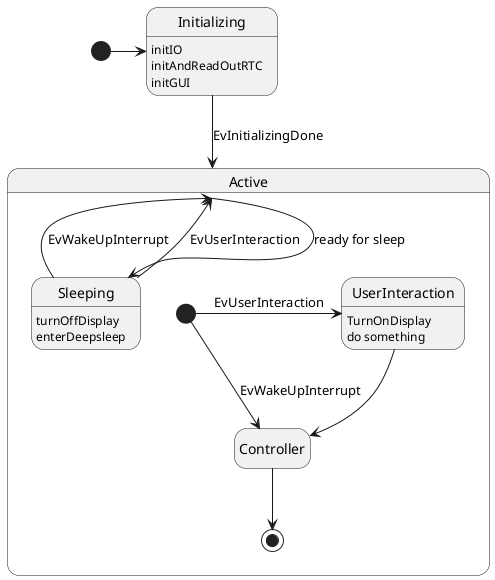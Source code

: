 @startuml
hide empty description
[*] -> Initializing
Initializing : initIO
Initializing : initAndReadOutRTC
Initializing : initGUI
Initializing -down-> Active : EvInitializingDone

state Active{

    [*] ->Controller : EvWakeUpInterrupt
    [*] ->UserInteraction : EvUserInteraction

    state UserInteraction{
    UserInteraction : TurnOnDisplay
    UserInteraction : do something
    UserInteraction --> Controller
    }
    
    Controller -down-> [*]
    Active --> Sleeping : ready for sleep
}


state Sleeping{
    Sleeping : turnOffDisplay
    Sleeping : enterDeepsleep

    Sleeping -left-> Active : EvWakeUpInterrupt
    Sleeping -left-> Active : EvUserInteraction
}

@enduml